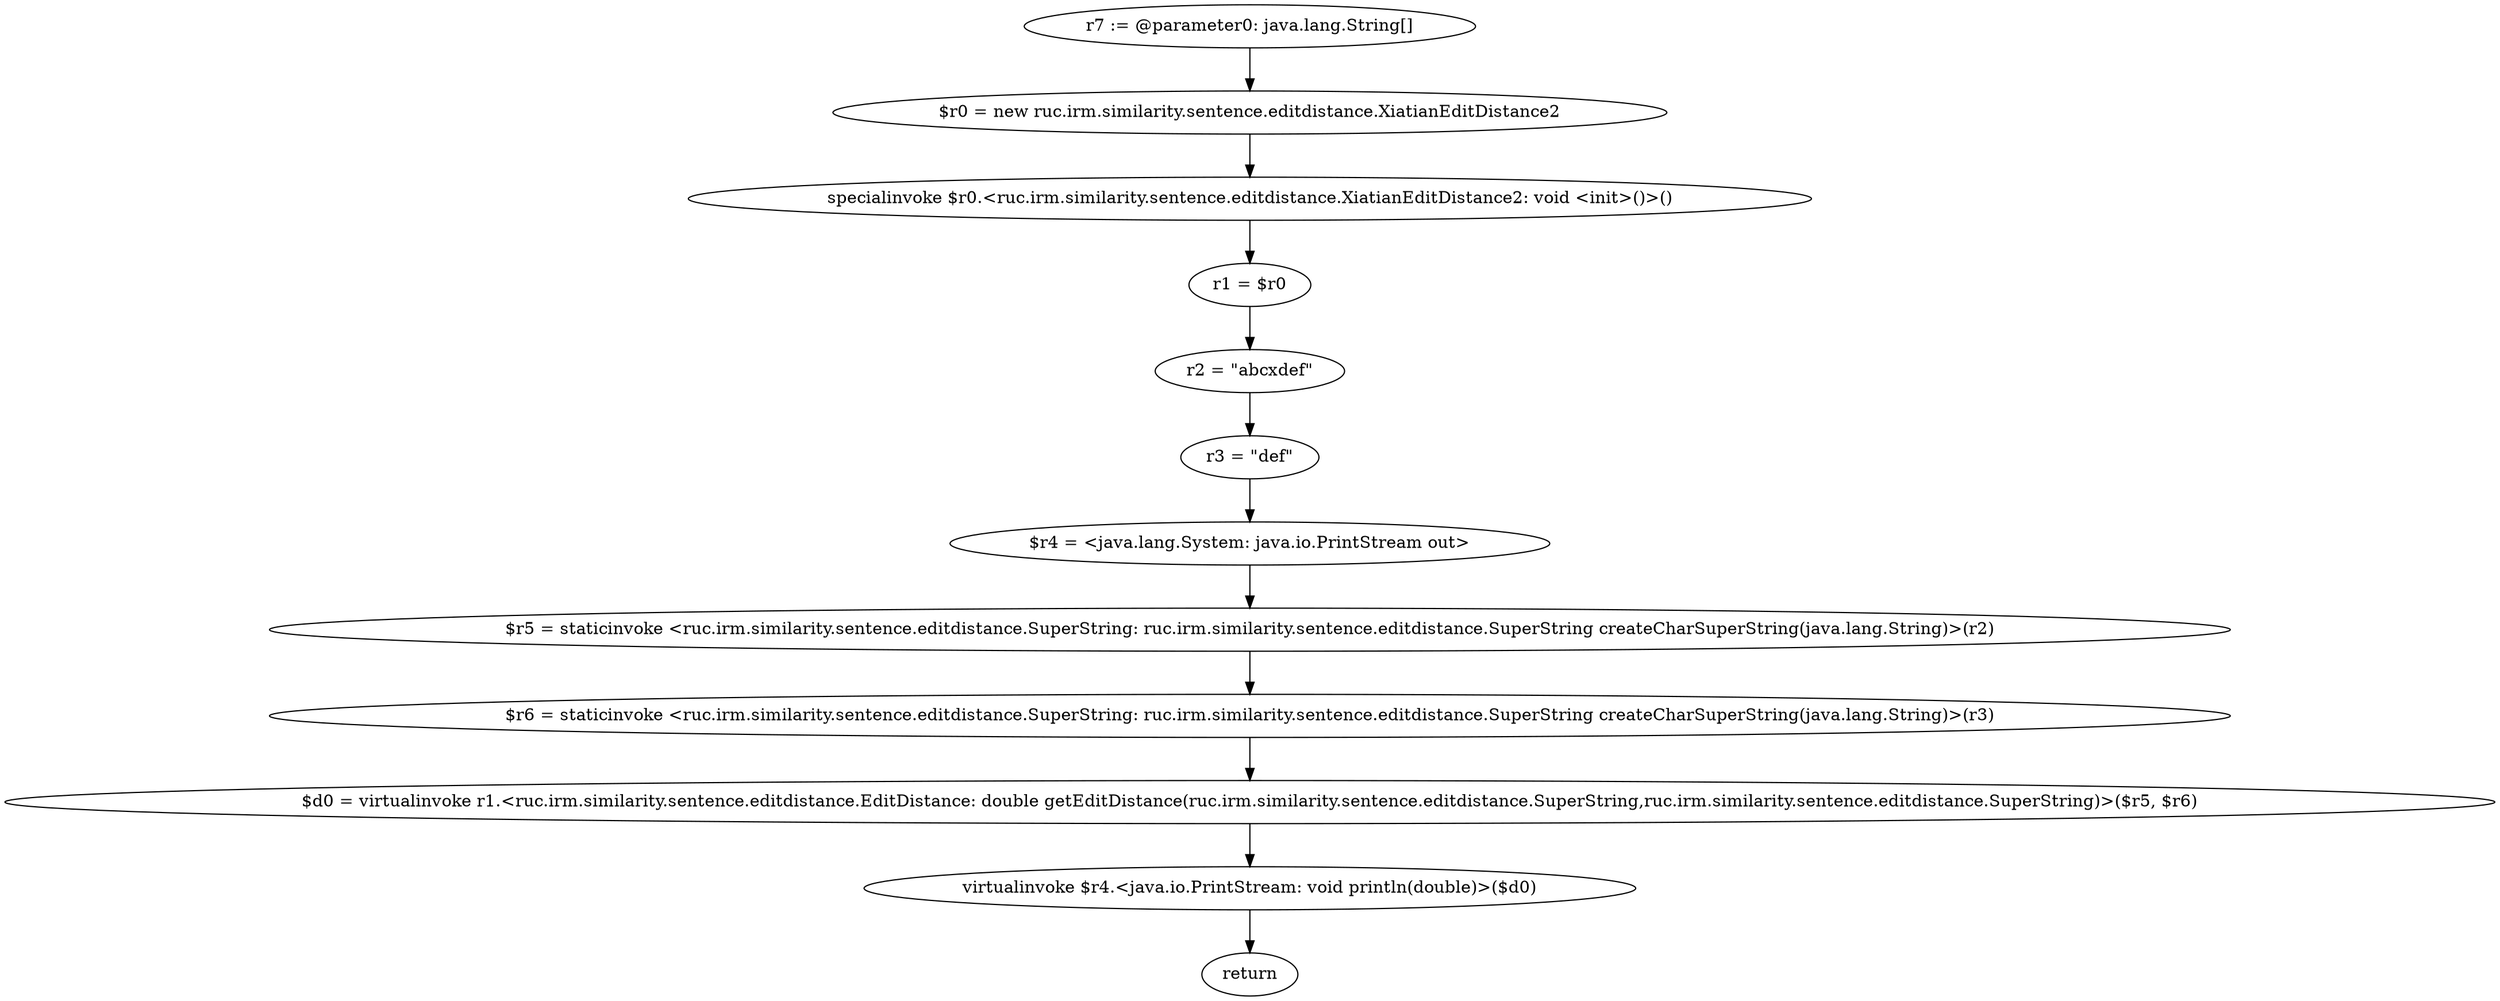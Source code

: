 digraph "unitGraph" {
    "r7 := @parameter0: java.lang.String[]"
    "$r0 = new ruc.irm.similarity.sentence.editdistance.XiatianEditDistance2"
    "specialinvoke $r0.<ruc.irm.similarity.sentence.editdistance.XiatianEditDistance2: void <init>()>()"
    "r1 = $r0"
    "r2 = \"abcxdef\""
    "r3 = \"def\""
    "$r4 = <java.lang.System: java.io.PrintStream out>"
    "$r5 = staticinvoke <ruc.irm.similarity.sentence.editdistance.SuperString: ruc.irm.similarity.sentence.editdistance.SuperString createCharSuperString(java.lang.String)>(r2)"
    "$r6 = staticinvoke <ruc.irm.similarity.sentence.editdistance.SuperString: ruc.irm.similarity.sentence.editdistance.SuperString createCharSuperString(java.lang.String)>(r3)"
    "$d0 = virtualinvoke r1.<ruc.irm.similarity.sentence.editdistance.EditDistance: double getEditDistance(ruc.irm.similarity.sentence.editdistance.SuperString,ruc.irm.similarity.sentence.editdistance.SuperString)>($r5, $r6)"
    "virtualinvoke $r4.<java.io.PrintStream: void println(double)>($d0)"
    "return"
    "r7 := @parameter0: java.lang.String[]"->"$r0 = new ruc.irm.similarity.sentence.editdistance.XiatianEditDistance2";
    "$r0 = new ruc.irm.similarity.sentence.editdistance.XiatianEditDistance2"->"specialinvoke $r0.<ruc.irm.similarity.sentence.editdistance.XiatianEditDistance2: void <init>()>()";
    "specialinvoke $r0.<ruc.irm.similarity.sentence.editdistance.XiatianEditDistance2: void <init>()>()"->"r1 = $r0";
    "r1 = $r0"->"r2 = \"abcxdef\"";
    "r2 = \"abcxdef\""->"r3 = \"def\"";
    "r3 = \"def\""->"$r4 = <java.lang.System: java.io.PrintStream out>";
    "$r4 = <java.lang.System: java.io.PrintStream out>"->"$r5 = staticinvoke <ruc.irm.similarity.sentence.editdistance.SuperString: ruc.irm.similarity.sentence.editdistance.SuperString createCharSuperString(java.lang.String)>(r2)";
    "$r5 = staticinvoke <ruc.irm.similarity.sentence.editdistance.SuperString: ruc.irm.similarity.sentence.editdistance.SuperString createCharSuperString(java.lang.String)>(r2)"->"$r6 = staticinvoke <ruc.irm.similarity.sentence.editdistance.SuperString: ruc.irm.similarity.sentence.editdistance.SuperString createCharSuperString(java.lang.String)>(r3)";
    "$r6 = staticinvoke <ruc.irm.similarity.sentence.editdistance.SuperString: ruc.irm.similarity.sentence.editdistance.SuperString createCharSuperString(java.lang.String)>(r3)"->"$d0 = virtualinvoke r1.<ruc.irm.similarity.sentence.editdistance.EditDistance: double getEditDistance(ruc.irm.similarity.sentence.editdistance.SuperString,ruc.irm.similarity.sentence.editdistance.SuperString)>($r5, $r6)";
    "$d0 = virtualinvoke r1.<ruc.irm.similarity.sentence.editdistance.EditDistance: double getEditDistance(ruc.irm.similarity.sentence.editdistance.SuperString,ruc.irm.similarity.sentence.editdistance.SuperString)>($r5, $r6)"->"virtualinvoke $r4.<java.io.PrintStream: void println(double)>($d0)";
    "virtualinvoke $r4.<java.io.PrintStream: void println(double)>($d0)"->"return";
}
